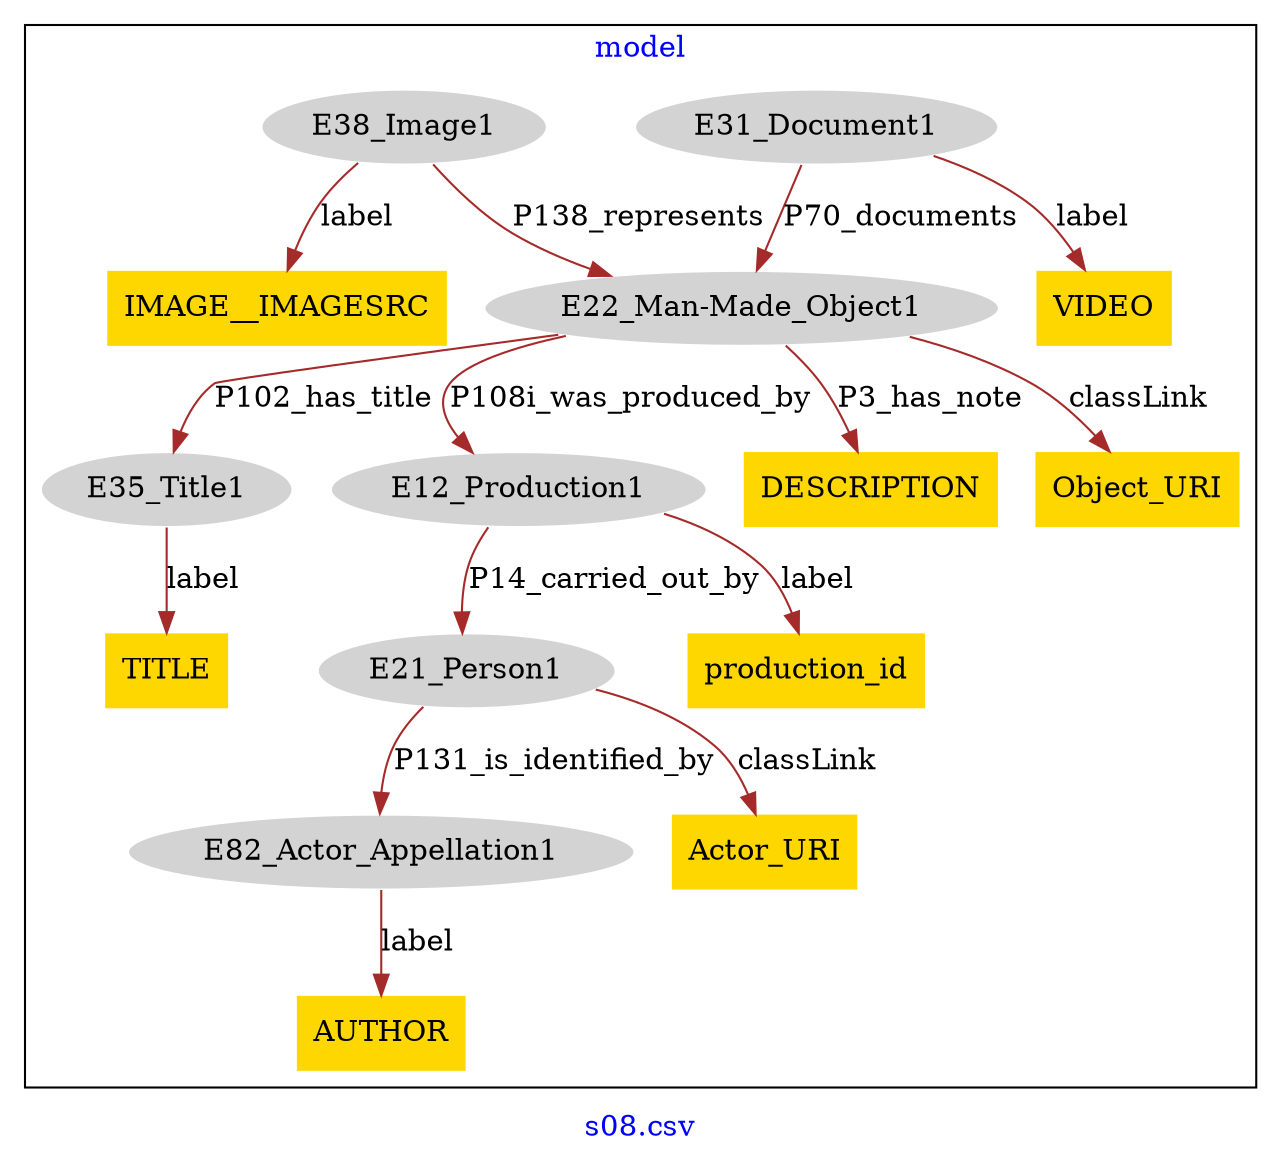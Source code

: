digraph n0 {
fontcolor="blue"
remincross="true"
label="s08.csv"
subgraph cluster {
label="model"
n2[style="filled",color="white",fillcolor="lightgray",label="E35_Title1"];
n3[shape="plaintext",style="filled",fillcolor="gold",label="TITLE"];
n4[style="filled",color="white",fillcolor="lightgray",label="E82_Actor_Appellation1"];
n5[shape="plaintext",style="filled",fillcolor="gold",label="AUTHOR"];
n6[style="filled",color="white",fillcolor="lightgray",label="E12_Production1"];
n7[shape="plaintext",style="filled",fillcolor="gold",label="production_id"];
n8[style="filled",color="white",fillcolor="lightgray",label="E21_Person1"];
n9[style="filled",color="white",fillcolor="lightgray",label="E31_Document1"];
n10[shape="plaintext",style="filled",fillcolor="gold",label="VIDEO"];
n11[style="filled",color="white",fillcolor="lightgray",label="E22_Man-Made_Object1"];
n12[shape="plaintext",style="filled",fillcolor="gold",label="DESCRIPTION"];
n13[shape="plaintext",style="filled",fillcolor="gold",label="Actor_URI"];
n14[style="filled",color="white",fillcolor="lightgray",label="E38_Image1"];
n15[shape="plaintext",style="filled",fillcolor="gold",label="IMAGE__IMAGESRC"];
n16[shape="plaintext",style="filled",fillcolor="gold",label="Object_URI"];
}
n2 -> n3[color="brown",fontcolor="black",label="label"]
n4 -> n5[color="brown",fontcolor="black",label="label"]
n6 -> n7[color="brown",fontcolor="black",label="label"]
n8 -> n4[color="brown",fontcolor="black",label="P131_is_identified_by"]
n9 -> n10[color="brown",fontcolor="black",label="label"]
n6 -> n8[color="brown",fontcolor="black",label="P14_carried_out_by"]
n11 -> n2[color="brown",fontcolor="black",label="P102_has_title"]
n11 -> n12[color="brown",fontcolor="black",label="P3_has_note"]
n8 -> n13[color="brown",fontcolor="black",label="classLink"]
n14 -> n15[color="brown",fontcolor="black",label="label"]
n11 -> n6[color="brown",fontcolor="black",label="P108i_was_produced_by"]
n14 -> n11[color="brown",fontcolor="black",label="P138_represents"]
n9 -> n11[color="brown",fontcolor="black",label="P70_documents"]
n11 -> n16[color="brown",fontcolor="black",label="classLink"]
}
